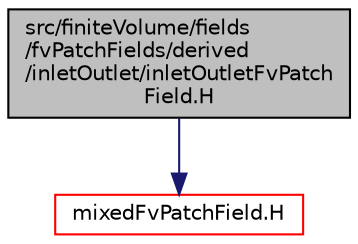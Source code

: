 digraph "src/finiteVolume/fields/fvPatchFields/derived/inletOutlet/inletOutletFvPatchField.H"
{
  bgcolor="transparent";
  edge [fontname="Helvetica",fontsize="10",labelfontname="Helvetica",labelfontsize="10"];
  node [fontname="Helvetica",fontsize="10",shape=record];
  Node1 [label="src/finiteVolume/fields\l/fvPatchFields/derived\l/inletOutlet/inletOutletFvPatch\lField.H",height=0.2,width=0.4,color="black", fillcolor="grey75", style="filled", fontcolor="black"];
  Node1 -> Node2 [color="midnightblue",fontsize="10",style="solid",fontname="Helvetica"];
  Node2 [label="mixedFvPatchField.H",height=0.2,width=0.4,color="red",URL="$a05349.html"];
}
